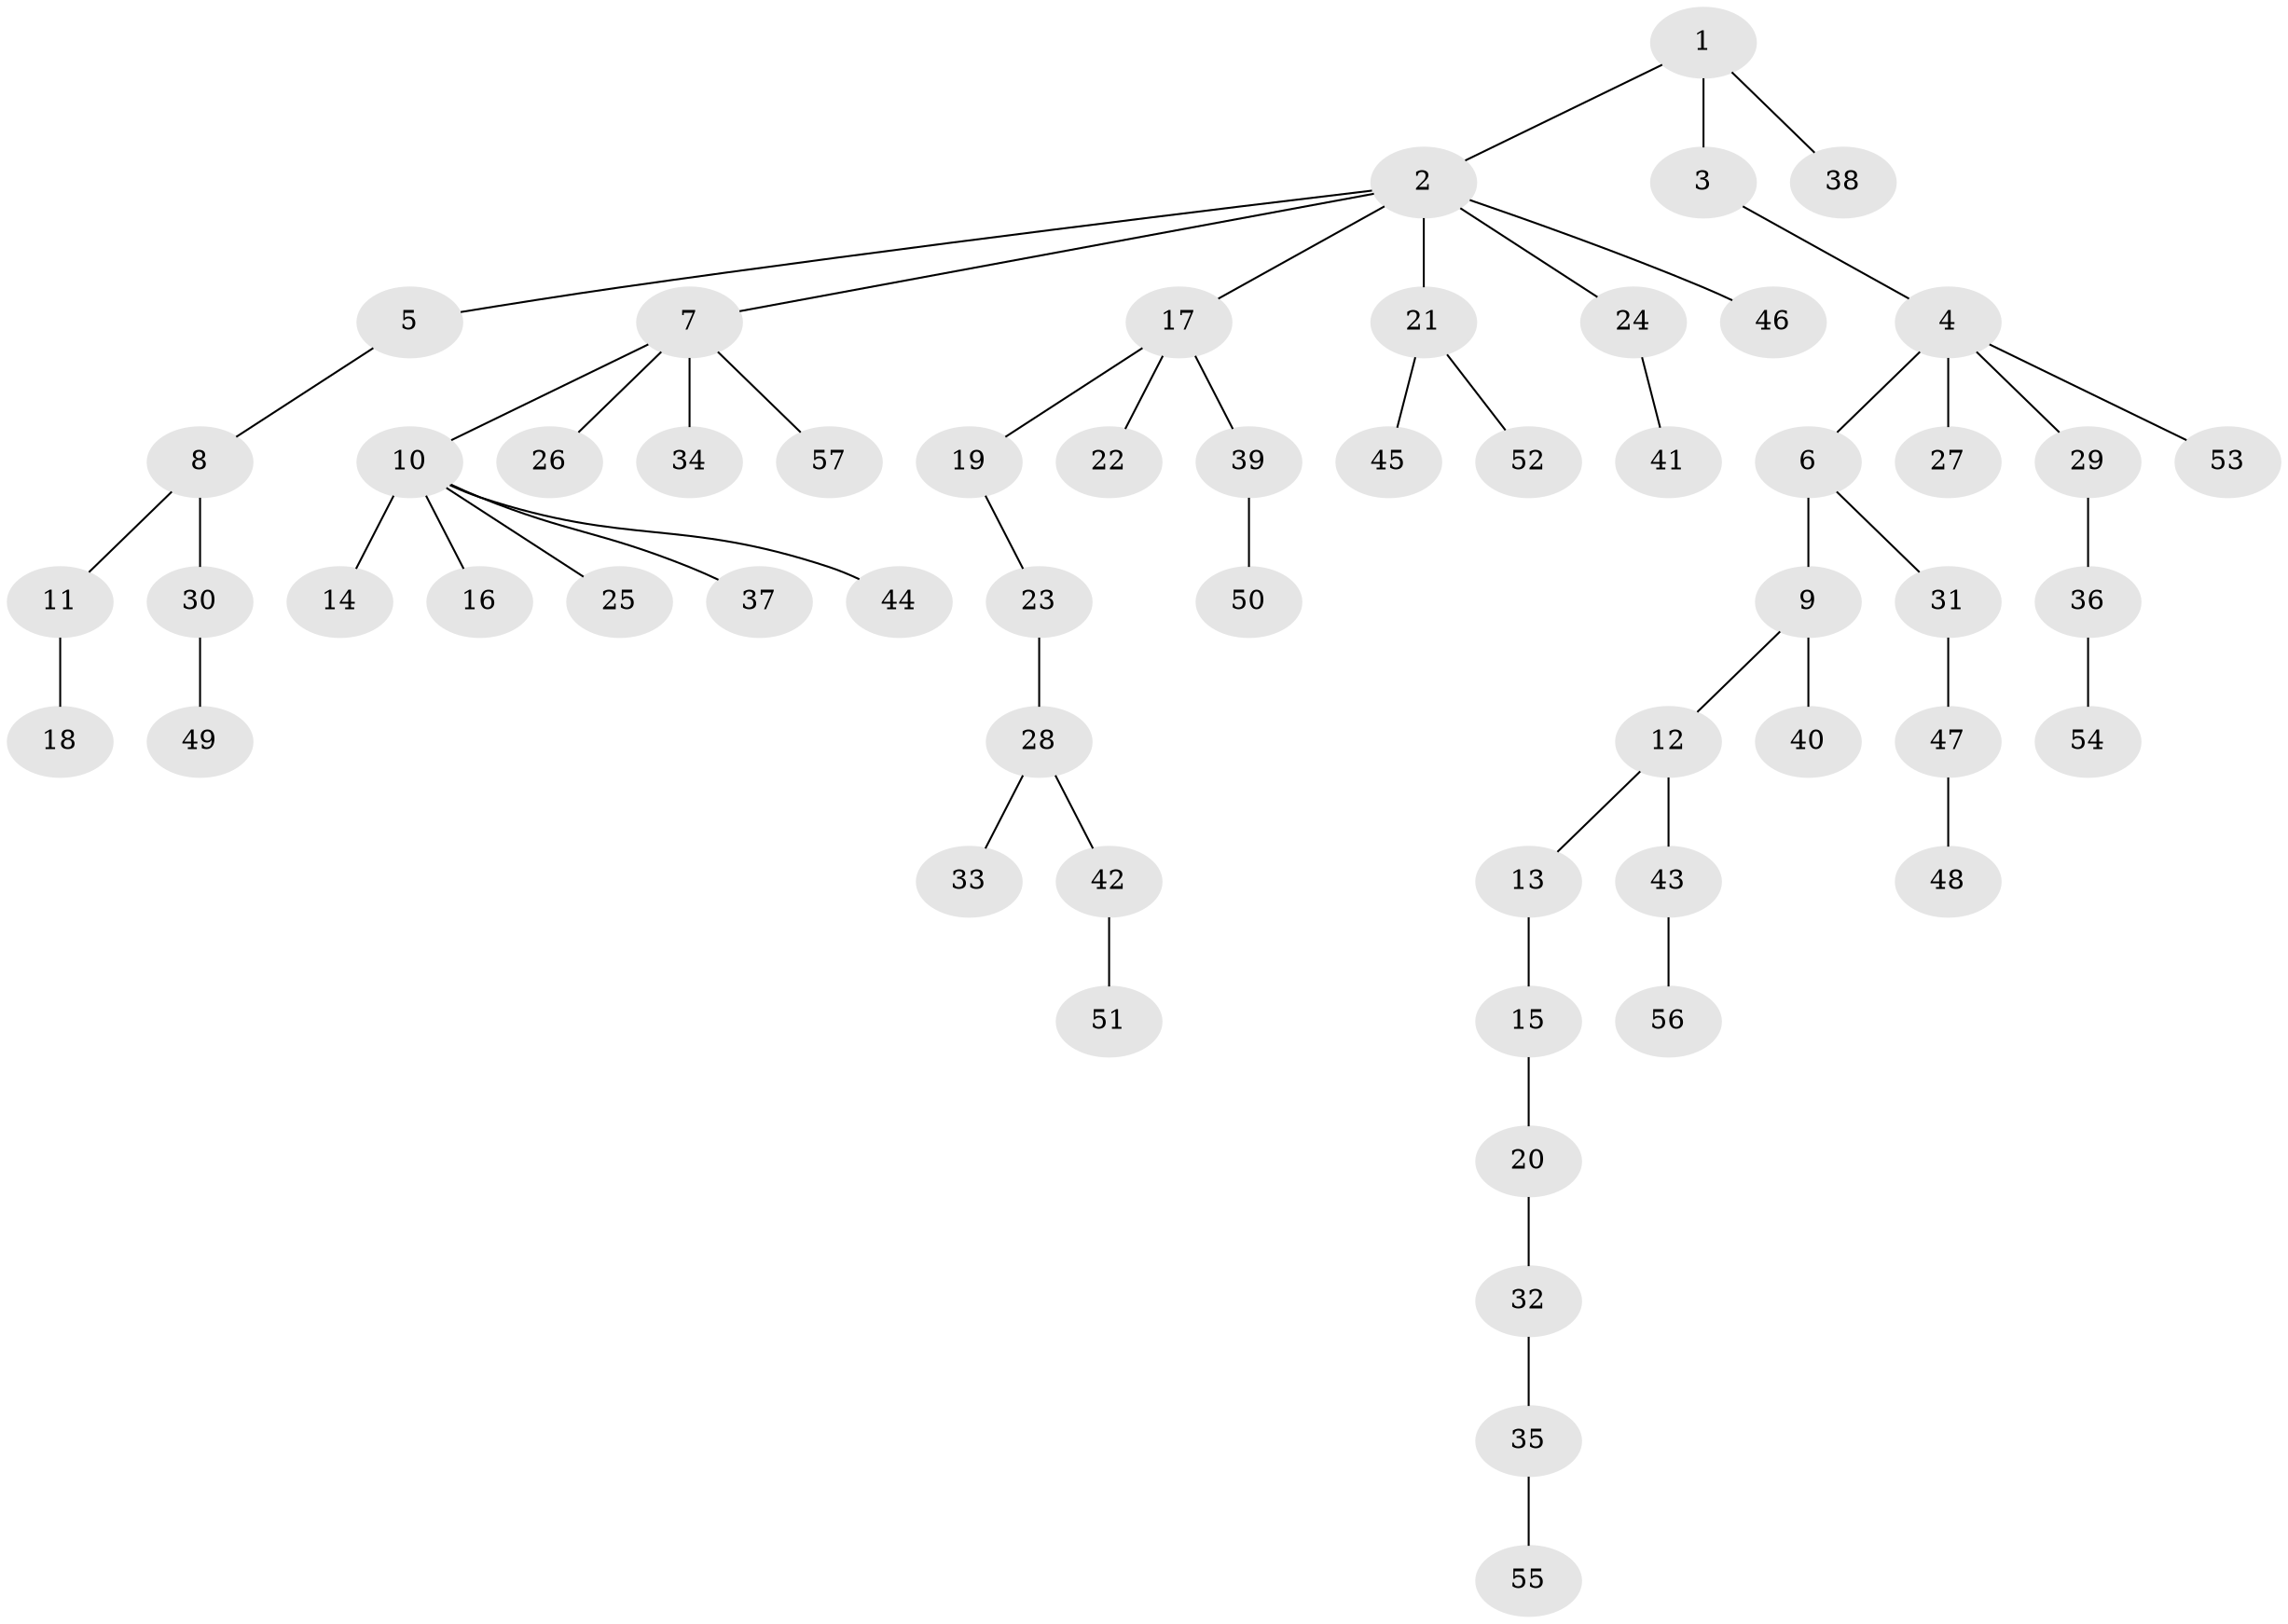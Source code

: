 // original degree distribution, {6: 0.02112676056338028, 8: 0.007042253521126761, 3: 0.13380281690140844, 4: 0.04929577464788732, 7: 0.02112676056338028, 1: 0.5422535211267606, 2: 0.20422535211267606, 5: 0.02112676056338028}
// Generated by graph-tools (version 1.1) at 2025/51/03/04/25 22:51:58]
// undirected, 57 vertices, 56 edges
graph export_dot {
  node [color=gray90,style=filled];
  1;
  2;
  3;
  4;
  5;
  6;
  7;
  8;
  9;
  10;
  11;
  12;
  13;
  14;
  15;
  16;
  17;
  18;
  19;
  20;
  21;
  22;
  23;
  24;
  25;
  26;
  27;
  28;
  29;
  30;
  31;
  32;
  33;
  34;
  35;
  36;
  37;
  38;
  39;
  40;
  41;
  42;
  43;
  44;
  45;
  46;
  47;
  48;
  49;
  50;
  51;
  52;
  53;
  54;
  55;
  56;
  57;
  1 -- 2 [weight=1.0];
  1 -- 3 [weight=1.0];
  1 -- 38 [weight=1.0];
  2 -- 5 [weight=1.0];
  2 -- 7 [weight=1.0];
  2 -- 17 [weight=1.0];
  2 -- 21 [weight=1.0];
  2 -- 24 [weight=1.0];
  2 -- 46 [weight=1.0];
  3 -- 4 [weight=1.0];
  4 -- 6 [weight=1.0];
  4 -- 27 [weight=1.0];
  4 -- 29 [weight=1.0];
  4 -- 53 [weight=1.0];
  5 -- 8 [weight=1.0];
  6 -- 9 [weight=3.0];
  6 -- 31 [weight=1.0];
  7 -- 10 [weight=1.0];
  7 -- 26 [weight=1.0];
  7 -- 34 [weight=1.0];
  7 -- 57 [weight=1.0];
  8 -- 11 [weight=1.0];
  8 -- 30 [weight=1.0];
  9 -- 12 [weight=1.0];
  9 -- 40 [weight=1.0];
  10 -- 14 [weight=4.0];
  10 -- 16 [weight=1.0];
  10 -- 25 [weight=1.0];
  10 -- 37 [weight=1.0];
  10 -- 44 [weight=1.0];
  11 -- 18 [weight=1.0];
  12 -- 13 [weight=1.0];
  12 -- 43 [weight=3.0];
  13 -- 15 [weight=1.0];
  15 -- 20 [weight=1.0];
  17 -- 19 [weight=1.0];
  17 -- 22 [weight=1.0];
  17 -- 39 [weight=1.0];
  19 -- 23 [weight=1.0];
  20 -- 32 [weight=1.0];
  21 -- 45 [weight=1.0];
  21 -- 52 [weight=1.0];
  23 -- 28 [weight=1.0];
  24 -- 41 [weight=2.0];
  28 -- 33 [weight=1.0];
  28 -- 42 [weight=1.0];
  29 -- 36 [weight=2.0];
  30 -- 49 [weight=2.0];
  31 -- 47 [weight=1.0];
  32 -- 35 [weight=1.0];
  35 -- 55 [weight=1.0];
  36 -- 54 [weight=1.0];
  39 -- 50 [weight=1.0];
  42 -- 51 [weight=1.0];
  43 -- 56 [weight=1.0];
  47 -- 48 [weight=1.0];
}
